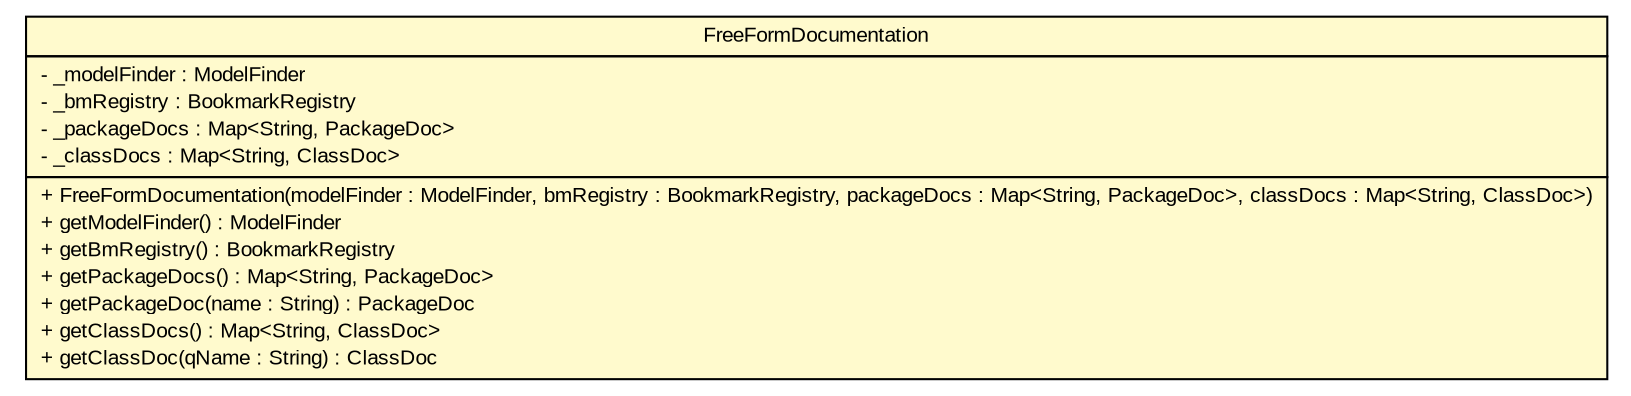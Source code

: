 #!/usr/local/bin/dot
#
# Class diagram 
# Generated by UMLGraph version R5_6_6-6-g3bdff0 (http://www.umlgraph.org/)
#

digraph G {
	edge [fontname="arial",fontsize=10,labelfontname="arial",labelfontsize=10];
	node [fontname="arial",fontsize=10,shape=plaintext];
	nodesep=0.25;
	ranksep=0.5;
	// org.tanjakostic.jcleancim.docgen.collector.FreeFormDocumentation
	c119576 [label=<<table title="org.tanjakostic.jcleancim.docgen.collector.FreeFormDocumentation" border="0" cellborder="1" cellspacing="0" cellpadding="2" port="p" bgcolor="lemonChiffon" href="./FreeFormDocumentation.html">
		<tr><td><table border="0" cellspacing="0" cellpadding="1">
<tr><td align="center" balign="center"> FreeFormDocumentation </td></tr>
		</table></td></tr>
		<tr><td><table border="0" cellspacing="0" cellpadding="1">
<tr><td align="left" balign="left"> - _modelFinder : ModelFinder </td></tr>
<tr><td align="left" balign="left"> - _bmRegistry : BookmarkRegistry </td></tr>
<tr><td align="left" balign="left"> - _packageDocs : Map&lt;String, PackageDoc&gt; </td></tr>
<tr><td align="left" balign="left"> - _classDocs : Map&lt;String, ClassDoc&gt; </td></tr>
		</table></td></tr>
		<tr><td><table border="0" cellspacing="0" cellpadding="1">
<tr><td align="left" balign="left"> + FreeFormDocumentation(modelFinder : ModelFinder, bmRegistry : BookmarkRegistry, packageDocs : Map&lt;String, PackageDoc&gt;, classDocs : Map&lt;String, ClassDoc&gt;) </td></tr>
<tr><td align="left" balign="left"> + getModelFinder() : ModelFinder </td></tr>
<tr><td align="left" balign="left"> + getBmRegistry() : BookmarkRegistry </td></tr>
<tr><td align="left" balign="left"> + getPackageDocs() : Map&lt;String, PackageDoc&gt; </td></tr>
<tr><td align="left" balign="left"> + getPackageDoc(name : String) : PackageDoc </td></tr>
<tr><td align="left" balign="left"> + getClassDocs() : Map&lt;String, ClassDoc&gt; </td></tr>
<tr><td align="left" balign="left"> + getClassDoc(qName : String) : ClassDoc </td></tr>
		</table></td></tr>
		</table>>, URL="./FreeFormDocumentation.html", fontname="arial", fontcolor="black", fontsize=10.0];
}

